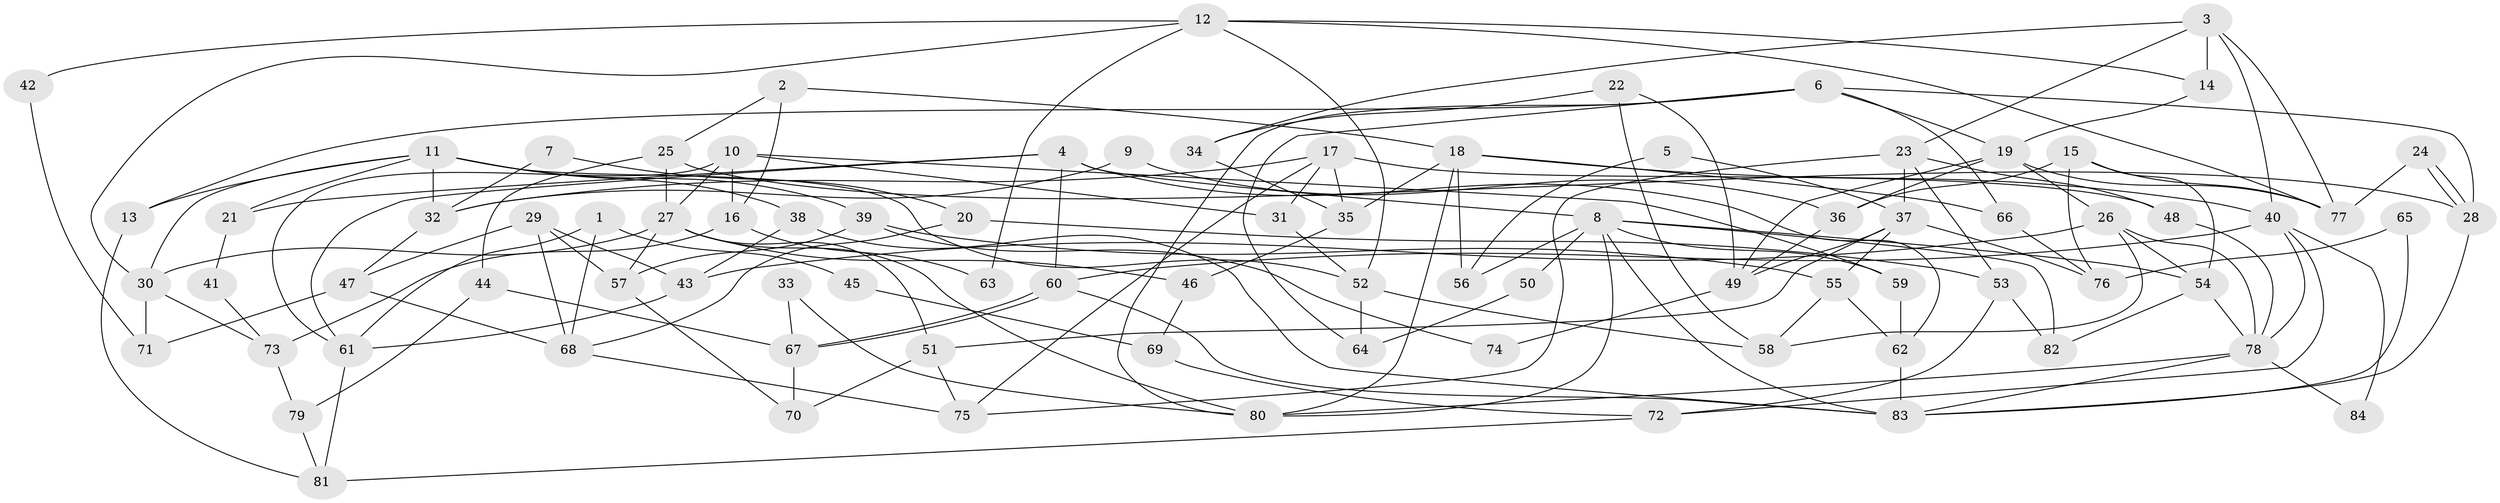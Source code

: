 // Generated by graph-tools (version 1.1) at 2025/02/03/09/25 03:02:03]
// undirected, 84 vertices, 168 edges
graph export_dot {
graph [start="1"]
  node [color=gray90,style=filled];
  1;
  2;
  3;
  4;
  5;
  6;
  7;
  8;
  9;
  10;
  11;
  12;
  13;
  14;
  15;
  16;
  17;
  18;
  19;
  20;
  21;
  22;
  23;
  24;
  25;
  26;
  27;
  28;
  29;
  30;
  31;
  32;
  33;
  34;
  35;
  36;
  37;
  38;
  39;
  40;
  41;
  42;
  43;
  44;
  45;
  46;
  47;
  48;
  49;
  50;
  51;
  52;
  53;
  54;
  55;
  56;
  57;
  58;
  59;
  60;
  61;
  62;
  63;
  64;
  65;
  66;
  67;
  68;
  69;
  70;
  71;
  72;
  73;
  74;
  75;
  76;
  77;
  78;
  79;
  80;
  81;
  82;
  83;
  84;
  1 -- 68;
  1 -- 61;
  1 -- 45;
  2 -- 18;
  2 -- 25;
  2 -- 16;
  3 -- 77;
  3 -- 40;
  3 -- 14;
  3 -- 23;
  3 -- 34;
  4 -- 61;
  4 -- 62;
  4 -- 8;
  4 -- 21;
  4 -- 60;
  5 -- 37;
  5 -- 56;
  6 -- 28;
  6 -- 80;
  6 -- 13;
  6 -- 19;
  6 -- 64;
  6 -- 66;
  7 -- 32;
  7 -- 20;
  8 -- 83;
  8 -- 50;
  8 -- 54;
  8 -- 56;
  8 -- 59;
  8 -- 80;
  8 -- 82;
  9 -- 36;
  9 -- 32;
  10 -- 16;
  10 -- 61;
  10 -- 27;
  10 -- 31;
  10 -- 59;
  11 -- 52;
  11 -- 38;
  11 -- 13;
  11 -- 21;
  11 -- 30;
  11 -- 32;
  11 -- 39;
  12 -- 30;
  12 -- 14;
  12 -- 42;
  12 -- 52;
  12 -- 63;
  12 -- 77;
  13 -- 81;
  14 -- 19;
  15 -- 36;
  15 -- 76;
  15 -- 54;
  15 -- 77;
  16 -- 73;
  16 -- 63;
  17 -- 31;
  17 -- 75;
  17 -- 32;
  17 -- 35;
  17 -- 48;
  18 -- 40;
  18 -- 80;
  18 -- 35;
  18 -- 56;
  18 -- 66;
  19 -- 77;
  19 -- 26;
  19 -- 36;
  19 -- 49;
  20 -- 53;
  20 -- 68;
  21 -- 41;
  22 -- 58;
  22 -- 34;
  22 -- 49;
  23 -- 48;
  23 -- 37;
  23 -- 53;
  23 -- 75;
  24 -- 28;
  24 -- 28;
  24 -- 77;
  25 -- 28;
  25 -- 27;
  25 -- 44;
  26 -- 54;
  26 -- 43;
  26 -- 58;
  26 -- 78;
  27 -- 80;
  27 -- 30;
  27 -- 46;
  27 -- 51;
  27 -- 57;
  28 -- 83;
  29 -- 57;
  29 -- 68;
  29 -- 43;
  29 -- 47;
  30 -- 71;
  30 -- 73;
  31 -- 52;
  32 -- 47;
  33 -- 67;
  33 -- 80;
  34 -- 35;
  35 -- 46;
  36 -- 49;
  37 -- 49;
  37 -- 51;
  37 -- 55;
  37 -- 76;
  38 -- 43;
  38 -- 83;
  39 -- 55;
  39 -- 57;
  39 -- 74;
  40 -- 78;
  40 -- 60;
  40 -- 72;
  40 -- 84;
  41 -- 73;
  42 -- 71;
  43 -- 61;
  44 -- 67;
  44 -- 79;
  45 -- 69;
  46 -- 69;
  47 -- 68;
  47 -- 71;
  48 -- 78;
  49 -- 74;
  50 -- 64;
  51 -- 70;
  51 -- 75;
  52 -- 58;
  52 -- 64;
  53 -- 82;
  53 -- 72;
  54 -- 78;
  54 -- 82;
  55 -- 62;
  55 -- 58;
  57 -- 70;
  59 -- 62;
  60 -- 67;
  60 -- 67;
  60 -- 83;
  61 -- 81;
  62 -- 83;
  65 -- 83;
  65 -- 76;
  66 -- 76;
  67 -- 70;
  68 -- 75;
  69 -- 72;
  72 -- 81;
  73 -- 79;
  78 -- 80;
  78 -- 83;
  78 -- 84;
  79 -- 81;
}
